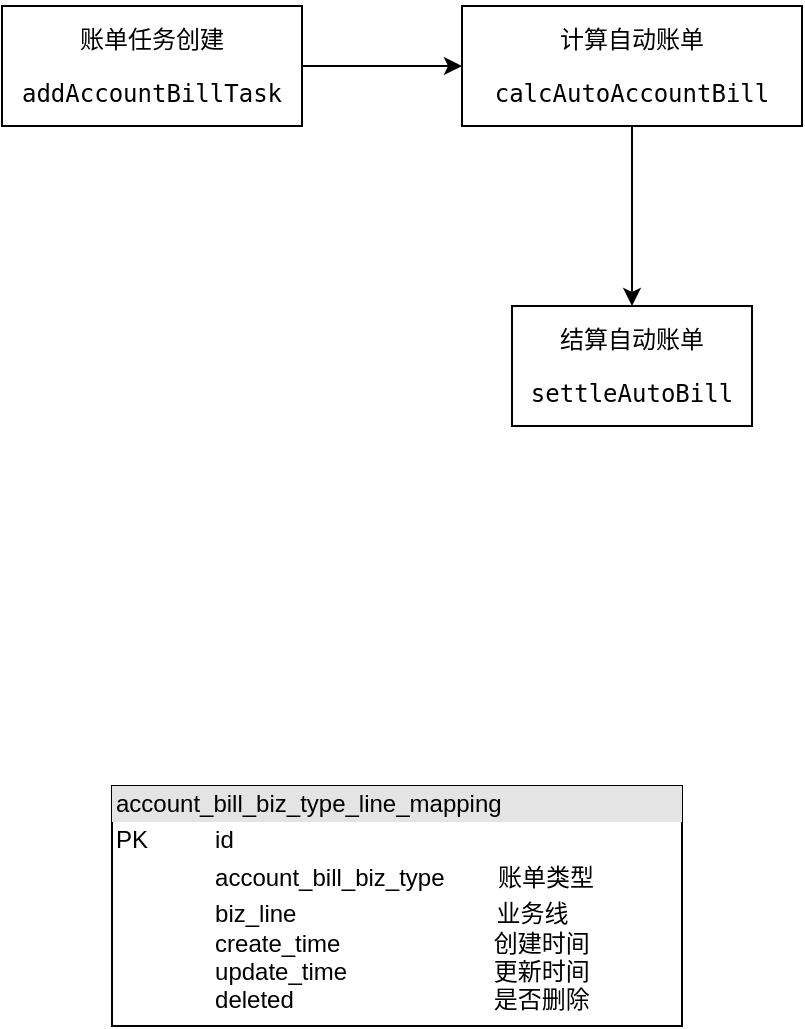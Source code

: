 <mxfile version="10.5.8" type="github"><diagram id="Z_ogoUJJf4zrre3W_UmE" name="Page-1"><mxGraphModel dx="758" dy="425" grid="1" gridSize="10" guides="1" tooltips="1" connect="1" arrows="1" fold="1" page="1" pageScale="1" pageWidth="827" pageHeight="1169" math="0" shadow="0"><root><mxCell id="0"/><mxCell id="1" parent="0"/><mxCell id="lWCPVQ8uOiEdv2eh9l8p-14" value="" style="edgeStyle=none;rounded=0;orthogonalLoop=1;jettySize=auto;html=1;" edge="1" parent="1" source="lWCPVQ8uOiEdv2eh9l8p-12" target="lWCPVQ8uOiEdv2eh9l8p-13"><mxGeometry relative="1" as="geometry"/></mxCell><mxCell id="lWCPVQ8uOiEdv2eh9l8p-12" value="&lt;pre&gt;&lt;span&gt;账单任务创建&lt;/span&gt;&lt;/pre&gt;&lt;pre&gt;&lt;pre&gt;&lt;span&gt;addAccountBillTask&lt;/span&gt;&lt;/pre&gt;&lt;/pre&gt;" style="rounded=0;whiteSpace=wrap;html=1;" vertex="1" parent="1"><mxGeometry x="20" y="110" width="150" height="60" as="geometry"/></mxCell><mxCell id="lWCPVQ8uOiEdv2eh9l8p-16" value="" style="edgeStyle=none;rounded=0;orthogonalLoop=1;jettySize=auto;html=1;" edge="1" parent="1" source="lWCPVQ8uOiEdv2eh9l8p-13" target="lWCPVQ8uOiEdv2eh9l8p-15"><mxGeometry relative="1" as="geometry"/></mxCell><mxCell id="lWCPVQ8uOiEdv2eh9l8p-13" value="&lt;pre&gt;&lt;pre&gt;计算自动账单&lt;/pre&gt;&lt;pre&gt;&lt;span&gt;calcAutoAccountBill&lt;/span&gt;&lt;/pre&gt;&lt;/pre&gt;" style="rounded=0;whiteSpace=wrap;html=1;" vertex="1" parent="1"><mxGeometry x="250" y="110" width="170" height="60" as="geometry"/></mxCell><mxCell id="lWCPVQ8uOiEdv2eh9l8p-15" value="&lt;pre&gt;&lt;span&gt;结算自动账单&lt;/span&gt;&lt;/pre&gt;&lt;pre&gt;&lt;pre&gt;&lt;span&gt;settleAutoBill&lt;/span&gt;&lt;/pre&gt;&lt;/pre&gt;" style="rounded=0;whiteSpace=wrap;html=1;" vertex="1" parent="1"><mxGeometry x="275" y="260" width="120" height="60" as="geometry"/></mxCell><mxCell id="lWCPVQ8uOiEdv2eh9l8p-21" value="&lt;div style=&quot;box-sizing: border-box ; width: 100% ; background: #e4e4e4 ; padding: 2px&quot;&gt;account_bill_biz_type_line_mapping&lt;/div&gt;&lt;table style=&quot;width: 100% ; font-size: 1em&quot; cellpadding=&quot;2&quot; cellspacing=&quot;0&quot;&gt;&lt;tbody&gt;&lt;tr&gt;&lt;td&gt;PK&lt;/td&gt;&lt;td&gt;id&lt;/td&gt;&lt;/tr&gt;&lt;tr&gt;&lt;td&gt;&amp;nbsp; &amp;nbsp; &amp;nbsp; &amp;nbsp; &amp;nbsp; &amp;nbsp;&lt;/td&gt;&lt;td&gt;account_bill_biz_type&amp;nbsp; &amp;nbsp; &amp;nbsp; &amp;nbsp; 账单类型&lt;/td&gt;&lt;/tr&gt;&lt;tr&gt;&lt;td&gt;&lt;/td&gt;&lt;td&gt;biz_line&amp;nbsp; &amp;nbsp; &amp;nbsp; &amp;nbsp; &amp;nbsp; &amp;nbsp; &amp;nbsp; &amp;nbsp; &amp;nbsp; &amp;nbsp; &amp;nbsp; &amp;nbsp; &amp;nbsp; &amp;nbsp; &amp;nbsp; 业务线&lt;br&gt;create_time&amp;nbsp; &amp;nbsp; &amp;nbsp; &amp;nbsp; &amp;nbsp; &amp;nbsp; &amp;nbsp; &amp;nbsp; &amp;nbsp; &amp;nbsp; &amp;nbsp; &amp;nbsp;创建时间&lt;br&gt;update_time&amp;nbsp; &amp;nbsp; &amp;nbsp; &amp;nbsp; &amp;nbsp; &amp;nbsp; &amp;nbsp; &amp;nbsp; &amp;nbsp; &amp;nbsp; &amp;nbsp; 更新时间&lt;br&gt;deleted&amp;nbsp; &amp;nbsp; &amp;nbsp; &amp;nbsp; &amp;nbsp; &amp;nbsp; &amp;nbsp; &amp;nbsp; &amp;nbsp; &amp;nbsp; &amp;nbsp; &amp;nbsp; &amp;nbsp; &amp;nbsp; &amp;nbsp; 是否删除&lt;br&gt;&lt;/td&gt;&lt;/tr&gt;&lt;/tbody&gt;&lt;/table&gt;" style="verticalAlign=top;align=left;overflow=fill;html=1;" vertex="1" parent="1"><mxGeometry x="75" y="500" width="285" height="120" as="geometry"/></mxCell></root></mxGraphModel></diagram></mxfile>